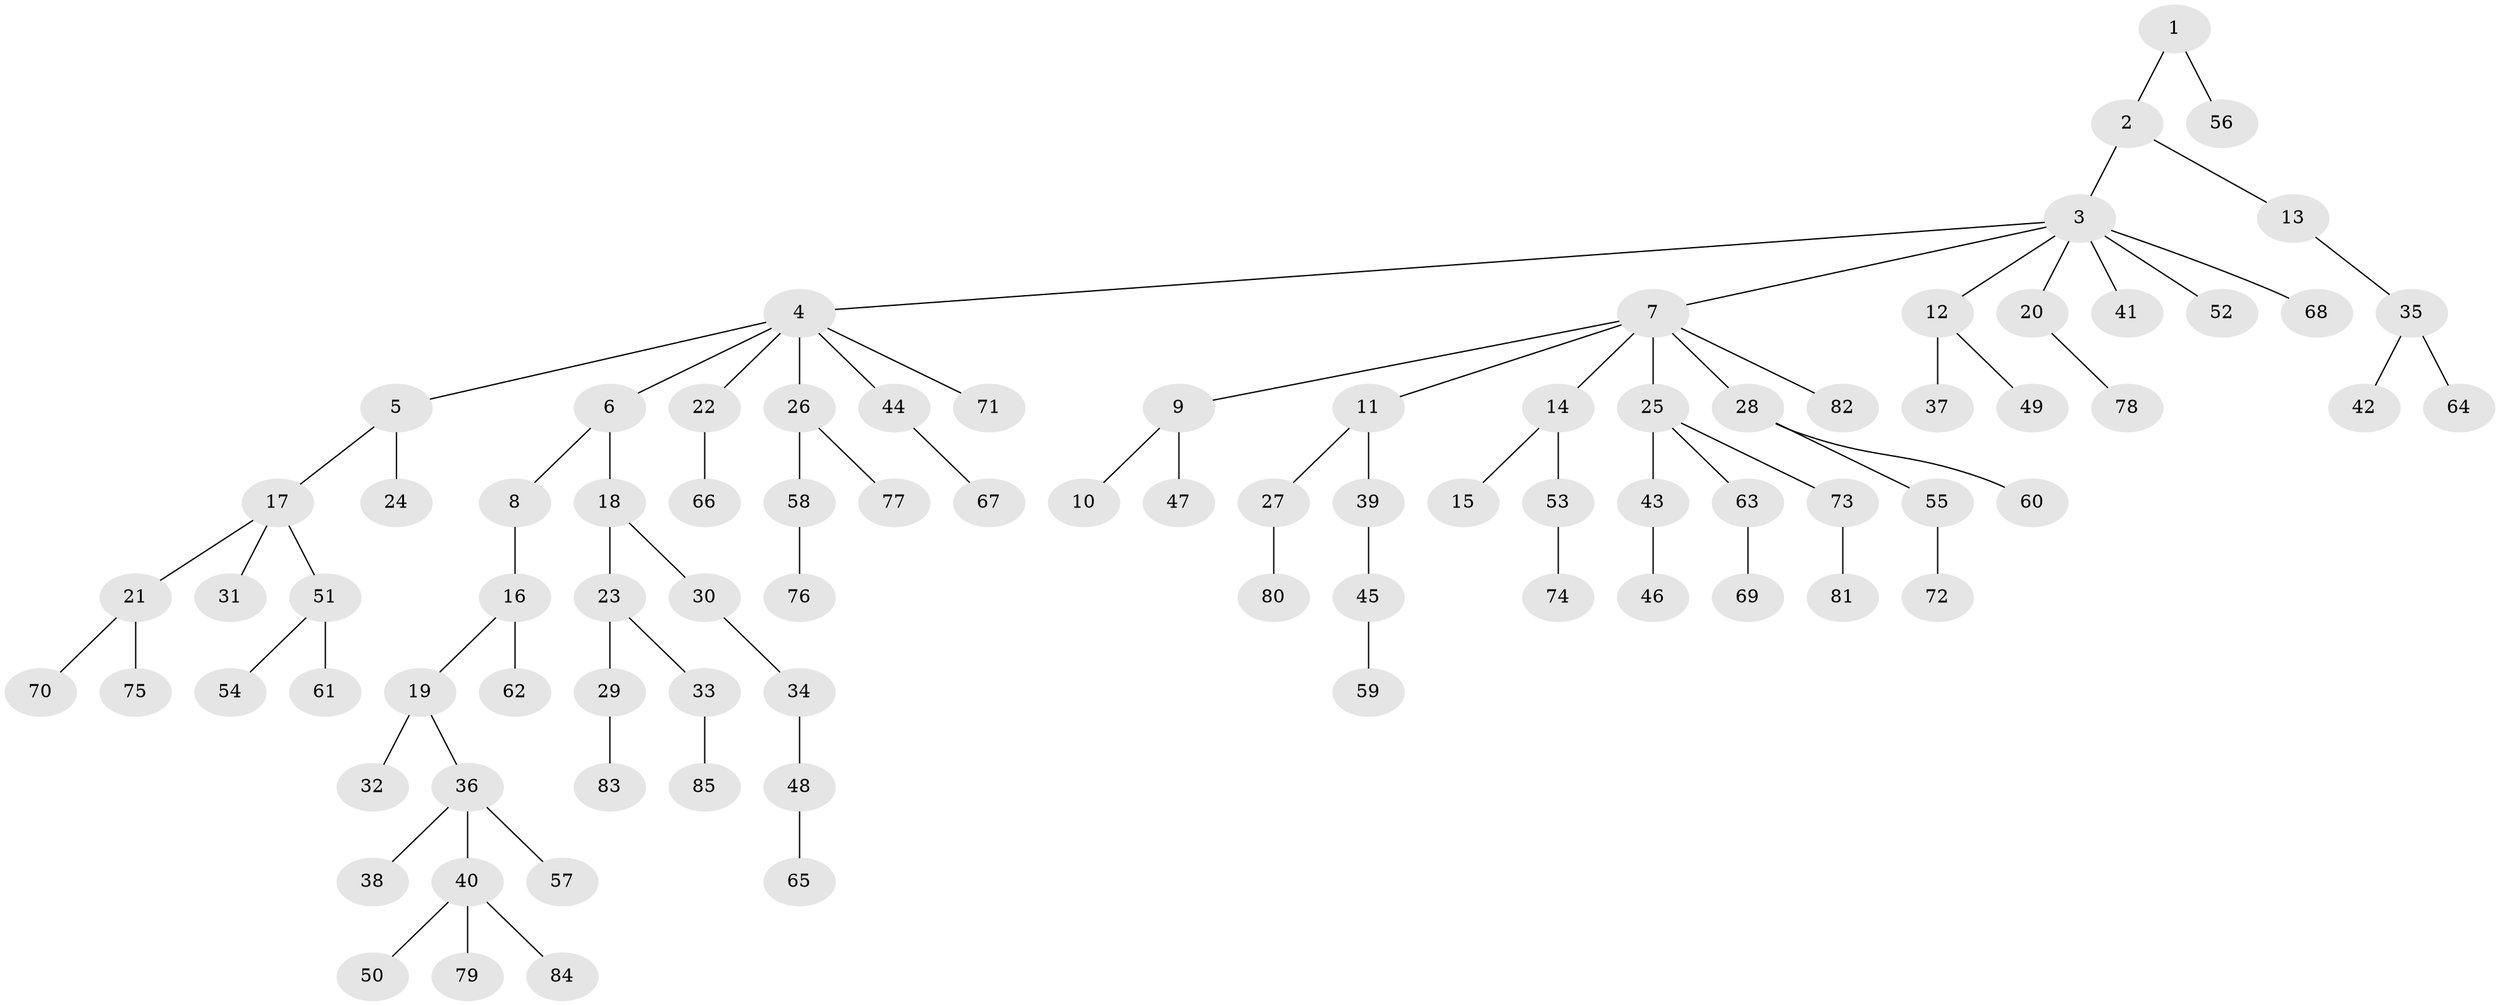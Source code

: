 // Generated by graph-tools (version 1.1) at 2025/02/03/09/25 03:02:24]
// undirected, 85 vertices, 84 edges
graph export_dot {
graph [start="1"]
  node [color=gray90,style=filled];
  1;
  2;
  3;
  4;
  5;
  6;
  7;
  8;
  9;
  10;
  11;
  12;
  13;
  14;
  15;
  16;
  17;
  18;
  19;
  20;
  21;
  22;
  23;
  24;
  25;
  26;
  27;
  28;
  29;
  30;
  31;
  32;
  33;
  34;
  35;
  36;
  37;
  38;
  39;
  40;
  41;
  42;
  43;
  44;
  45;
  46;
  47;
  48;
  49;
  50;
  51;
  52;
  53;
  54;
  55;
  56;
  57;
  58;
  59;
  60;
  61;
  62;
  63;
  64;
  65;
  66;
  67;
  68;
  69;
  70;
  71;
  72;
  73;
  74;
  75;
  76;
  77;
  78;
  79;
  80;
  81;
  82;
  83;
  84;
  85;
  1 -- 2;
  1 -- 56;
  2 -- 3;
  2 -- 13;
  3 -- 4;
  3 -- 7;
  3 -- 12;
  3 -- 20;
  3 -- 41;
  3 -- 52;
  3 -- 68;
  4 -- 5;
  4 -- 6;
  4 -- 22;
  4 -- 26;
  4 -- 44;
  4 -- 71;
  5 -- 17;
  5 -- 24;
  6 -- 8;
  6 -- 18;
  7 -- 9;
  7 -- 11;
  7 -- 14;
  7 -- 25;
  7 -- 28;
  7 -- 82;
  8 -- 16;
  9 -- 10;
  9 -- 47;
  11 -- 27;
  11 -- 39;
  12 -- 37;
  12 -- 49;
  13 -- 35;
  14 -- 15;
  14 -- 53;
  16 -- 19;
  16 -- 62;
  17 -- 21;
  17 -- 31;
  17 -- 51;
  18 -- 23;
  18 -- 30;
  19 -- 32;
  19 -- 36;
  20 -- 78;
  21 -- 70;
  21 -- 75;
  22 -- 66;
  23 -- 29;
  23 -- 33;
  25 -- 43;
  25 -- 63;
  25 -- 73;
  26 -- 58;
  26 -- 77;
  27 -- 80;
  28 -- 55;
  28 -- 60;
  29 -- 83;
  30 -- 34;
  33 -- 85;
  34 -- 48;
  35 -- 42;
  35 -- 64;
  36 -- 38;
  36 -- 40;
  36 -- 57;
  39 -- 45;
  40 -- 50;
  40 -- 79;
  40 -- 84;
  43 -- 46;
  44 -- 67;
  45 -- 59;
  48 -- 65;
  51 -- 54;
  51 -- 61;
  53 -- 74;
  55 -- 72;
  58 -- 76;
  63 -- 69;
  73 -- 81;
}
